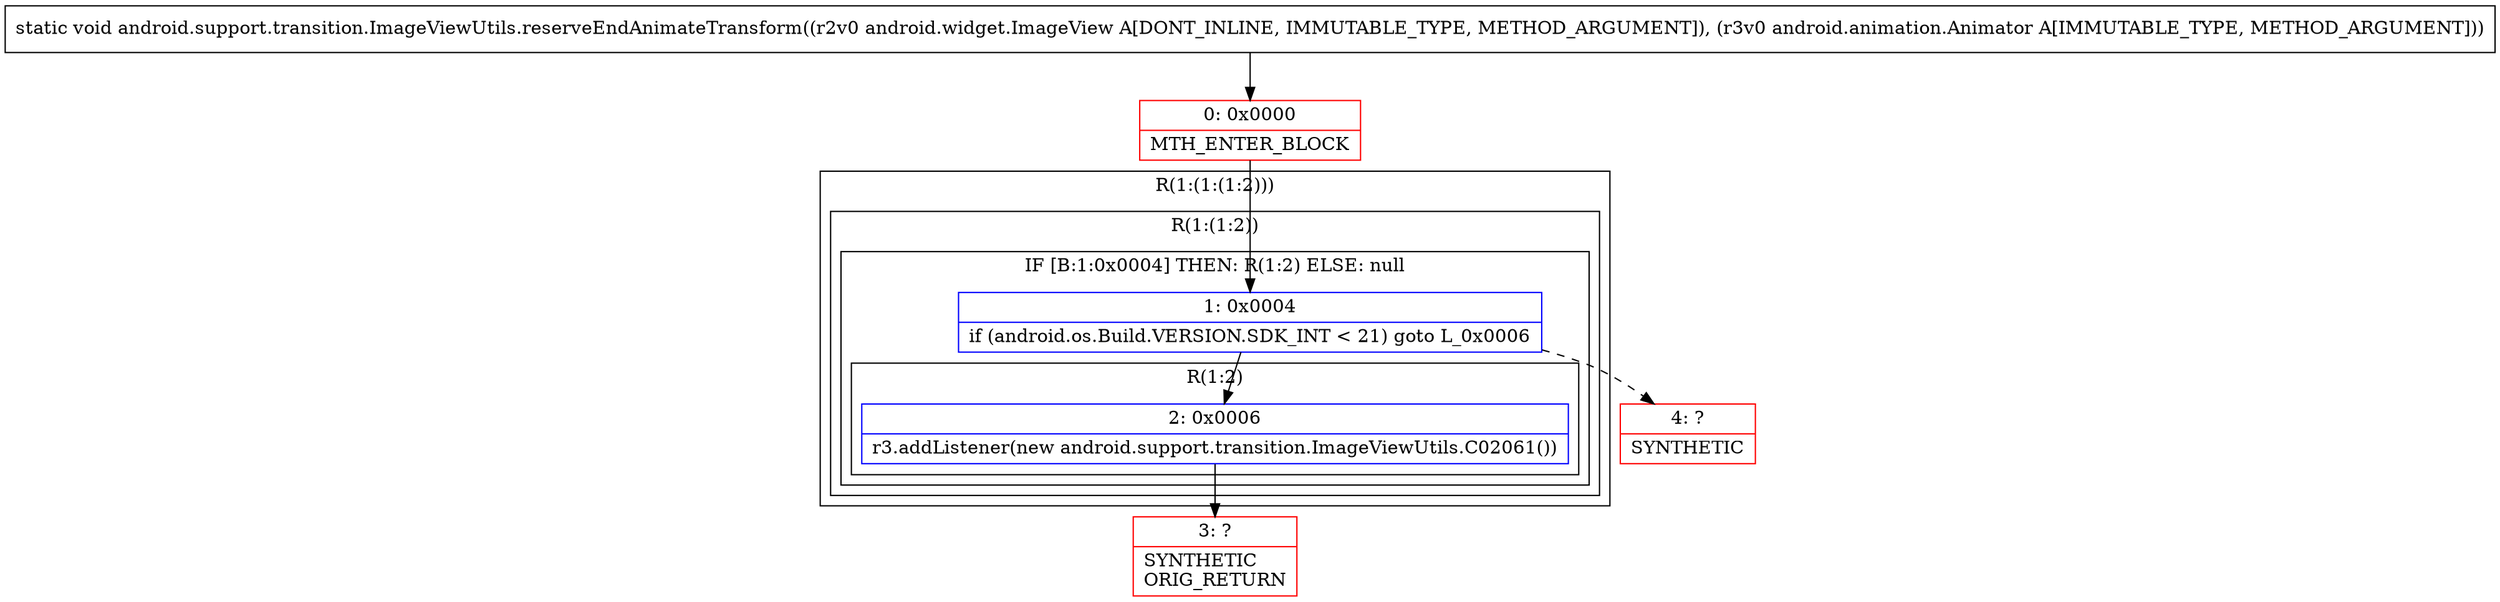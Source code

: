 digraph "CFG forandroid.support.transition.ImageViewUtils.reserveEndAnimateTransform(Landroid\/widget\/ImageView;Landroid\/animation\/Animator;)V" {
subgraph cluster_Region_1496322568 {
label = "R(1:(1:(1:2)))";
node [shape=record,color=blue];
subgraph cluster_Region_579547760 {
label = "R(1:(1:2))";
node [shape=record,color=blue];
subgraph cluster_IfRegion_1185568619 {
label = "IF [B:1:0x0004] THEN: R(1:2) ELSE: null";
node [shape=record,color=blue];
Node_1 [shape=record,label="{1\:\ 0x0004|if (android.os.Build.VERSION.SDK_INT \< 21) goto L_0x0006\l}"];
subgraph cluster_Region_1063124198 {
label = "R(1:2)";
node [shape=record,color=blue];
Node_2 [shape=record,label="{2\:\ 0x0006|r3.addListener(new android.support.transition.ImageViewUtils.C02061())\l}"];
}
}
}
}
Node_0 [shape=record,color=red,label="{0\:\ 0x0000|MTH_ENTER_BLOCK\l}"];
Node_3 [shape=record,color=red,label="{3\:\ ?|SYNTHETIC\lORIG_RETURN\l}"];
Node_4 [shape=record,color=red,label="{4\:\ ?|SYNTHETIC\l}"];
MethodNode[shape=record,label="{static void android.support.transition.ImageViewUtils.reserveEndAnimateTransform((r2v0 android.widget.ImageView A[DONT_INLINE, IMMUTABLE_TYPE, METHOD_ARGUMENT]), (r3v0 android.animation.Animator A[IMMUTABLE_TYPE, METHOD_ARGUMENT])) }"];
MethodNode -> Node_0;
Node_1 -> Node_2;
Node_1 -> Node_4[style=dashed];
Node_2 -> Node_3;
Node_0 -> Node_1;
}


